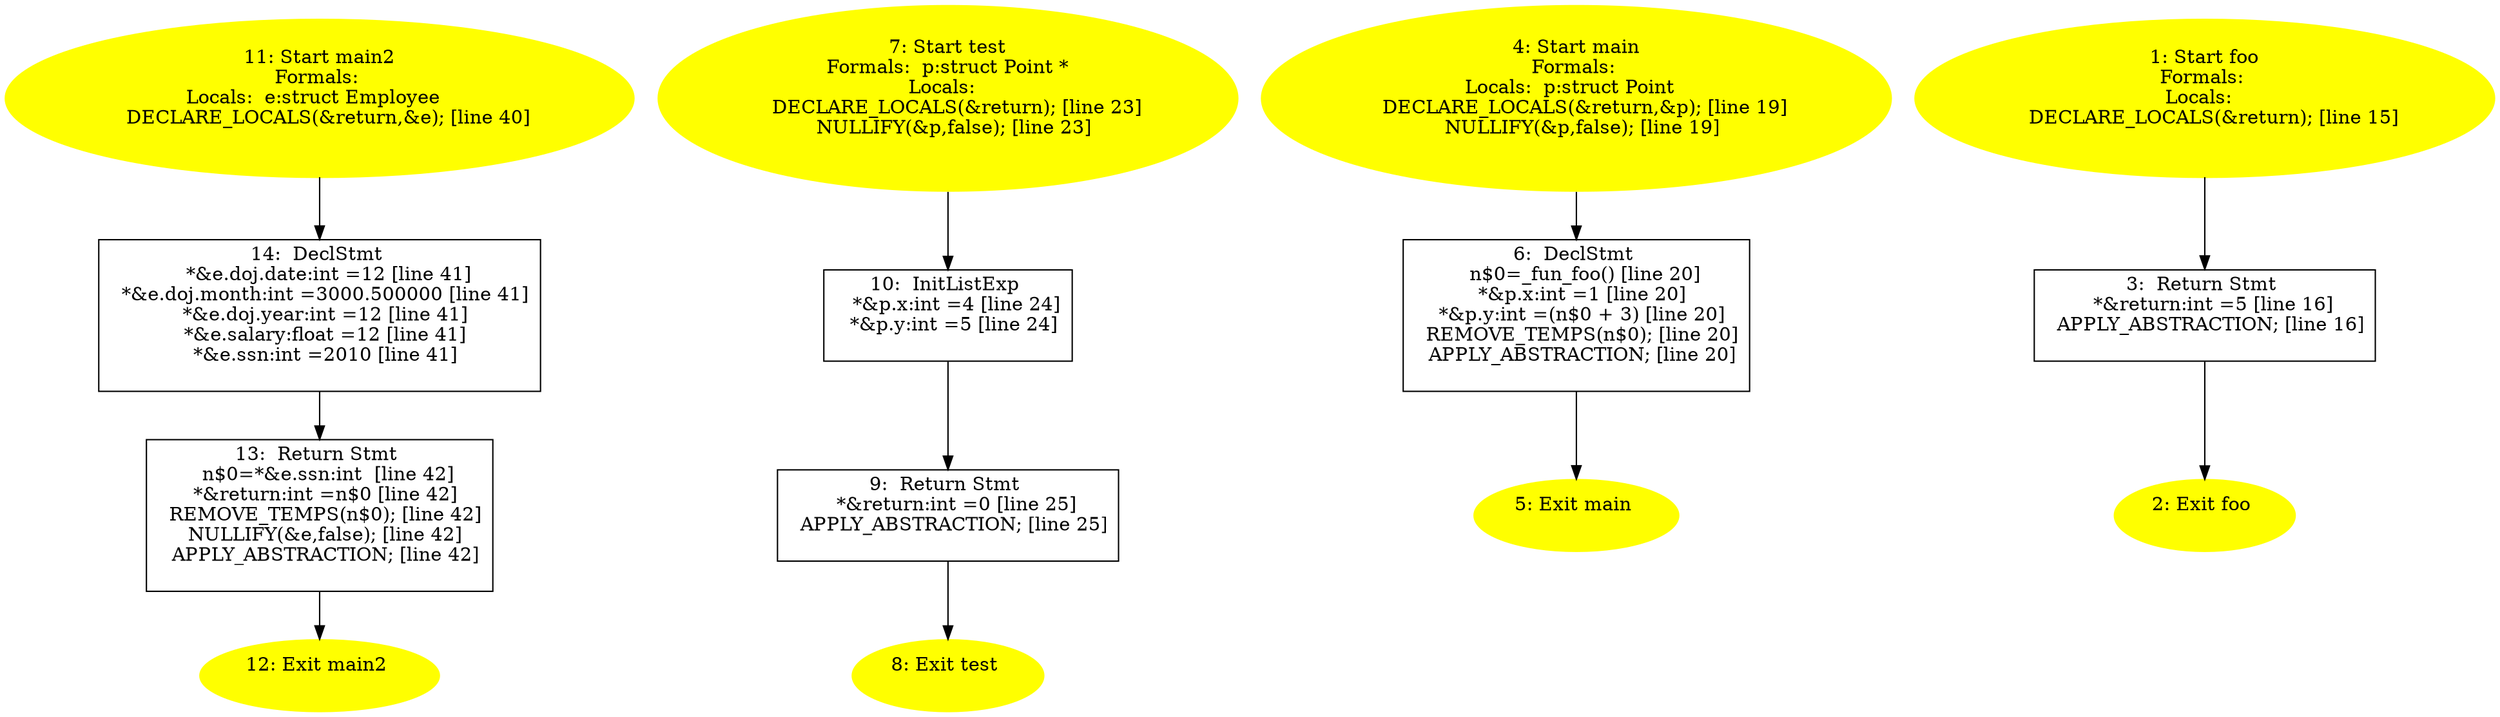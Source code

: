 digraph iCFG {
14 [label="14:  DeclStmt \n   *&e.doj.date:int =12 [line 41]\n  *&e.doj.month:int =3000.500000 [line 41]\n  *&e.doj.year:int =12 [line 41]\n  *&e.salary:float =12 [line 41]\n  *&e.ssn:int =2010 [line 41]\n " shape="box"]
	

	 14 -> 13 ;
13 [label="13:  Return Stmt \n   n$0=*&e.ssn:int  [line 42]\n  *&return:int =n$0 [line 42]\n  REMOVE_TEMPS(n$0); [line 42]\n  NULLIFY(&e,false); [line 42]\n  APPLY_ABSTRACTION; [line 42]\n " shape="box"]
	

	 13 -> 12 ;
12 [label="12: Exit main2 \n  " color=yellow style=filled]
	

11 [label="11: Start main2\nFormals: \nLocals:  e:struct Employee  \n   DECLARE_LOCALS(&return,&e); [line 40]\n " color=yellow style=filled]
	

	 11 -> 14 ;
10 [label="10:  InitListExp \n   *&p.x:int =4 [line 24]\n  *&p.y:int =5 [line 24]\n " shape="box"]
	

	 10 -> 9 ;
9 [label="9:  Return Stmt \n   *&return:int =0 [line 25]\n  APPLY_ABSTRACTION; [line 25]\n " shape="box"]
	

	 9 -> 8 ;
8 [label="8: Exit test \n  " color=yellow style=filled]
	

7 [label="7: Start test\nFormals:  p:struct Point *\nLocals:  \n   DECLARE_LOCALS(&return); [line 23]\n  NULLIFY(&p,false); [line 23]\n " color=yellow style=filled]
	

	 7 -> 10 ;
6 [label="6:  DeclStmt \n   n$0=_fun_foo() [line 20]\n  *&p.x:int =1 [line 20]\n  *&p.y:int =(n$0 + 3) [line 20]\n  REMOVE_TEMPS(n$0); [line 20]\n  APPLY_ABSTRACTION; [line 20]\n " shape="box"]
	

	 6 -> 5 ;
5 [label="5: Exit main \n  " color=yellow style=filled]
	

4 [label="4: Start main\nFormals: \nLocals:  p:struct Point  \n   DECLARE_LOCALS(&return,&p); [line 19]\n  NULLIFY(&p,false); [line 19]\n " color=yellow style=filled]
	

	 4 -> 6 ;
3 [label="3:  Return Stmt \n   *&return:int =5 [line 16]\n  APPLY_ABSTRACTION; [line 16]\n " shape="box"]
	

	 3 -> 2 ;
2 [label="2: Exit foo \n  " color=yellow style=filled]
	

1 [label="1: Start foo\nFormals: \nLocals:  \n   DECLARE_LOCALS(&return); [line 15]\n " color=yellow style=filled]
	

	 1 -> 3 ;
}
